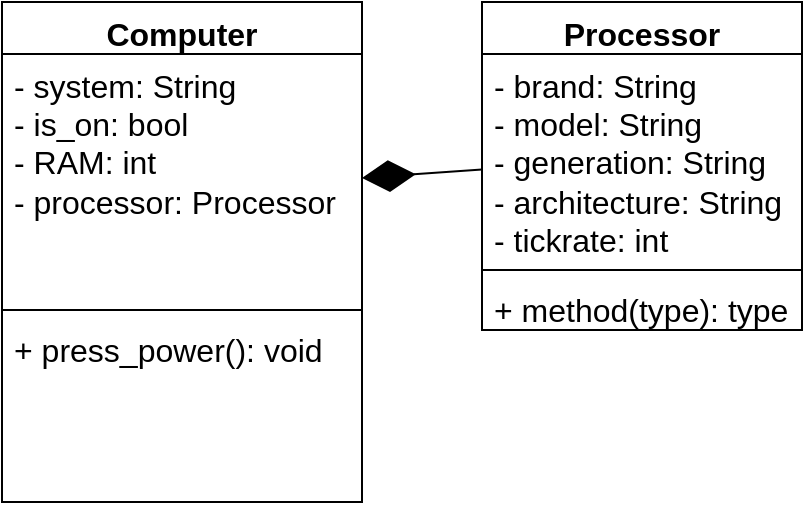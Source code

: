 <mxfile version="22.1.4" type="github">
  <diagram id="C5RBs43oDa-KdzZeNtuy" name="Page-1">
    <mxGraphModel dx="452" dy="572" grid="1" gridSize="10" guides="1" tooltips="1" connect="1" arrows="1" fold="1" page="1" pageScale="1" pageWidth="827" pageHeight="1169" math="0" shadow="0">
      <root>
        <mxCell id="WIyWlLk6GJQsqaUBKTNV-0" />
        <mxCell id="WIyWlLk6GJQsqaUBKTNV-1" parent="WIyWlLk6GJQsqaUBKTNV-0" />
        <mxCell id="9UlE0FL3r5vKeSEXAxfL-7" value="Computer" style="swimlane;fontStyle=1;align=center;verticalAlign=top;childLayout=stackLayout;horizontal=1;startSize=26;horizontalStack=0;resizeParent=1;resizeParentMax=0;resizeLast=0;collapsible=1;marginBottom=0;whiteSpace=wrap;html=1;fontSize=16;" vertex="1" parent="WIyWlLk6GJQsqaUBKTNV-1">
          <mxGeometry x="240" y="170" width="180" height="250" as="geometry" />
        </mxCell>
        <mxCell id="9UlE0FL3r5vKeSEXAxfL-8" value="- system: String&lt;br&gt;- is_on: bool&lt;br&gt;- RAM: int&lt;br&gt;- processor: Processor" style="text;strokeColor=none;fillColor=none;align=left;verticalAlign=top;spacingLeft=4;spacingRight=4;overflow=hidden;rotatable=0;points=[[0,0.5],[1,0.5]];portConstraint=eastwest;whiteSpace=wrap;html=1;fontSize=16;" vertex="1" parent="9UlE0FL3r5vKeSEXAxfL-7">
          <mxGeometry y="26" width="180" height="124" as="geometry" />
        </mxCell>
        <mxCell id="9UlE0FL3r5vKeSEXAxfL-9" value="" style="line;strokeWidth=1;fillColor=none;align=left;verticalAlign=middle;spacingTop=-1;spacingLeft=3;spacingRight=3;rotatable=0;labelPosition=right;points=[];portConstraint=eastwest;strokeColor=inherit;fontSize=16;" vertex="1" parent="9UlE0FL3r5vKeSEXAxfL-7">
          <mxGeometry y="150" width="180" height="8" as="geometry" />
        </mxCell>
        <mxCell id="9UlE0FL3r5vKeSEXAxfL-10" value="+ press_power(): void" style="text;strokeColor=none;fillColor=none;align=left;verticalAlign=top;spacingLeft=4;spacingRight=4;overflow=hidden;rotatable=0;points=[[0,0.5],[1,0.5]];portConstraint=eastwest;whiteSpace=wrap;html=1;fontSize=16;" vertex="1" parent="9UlE0FL3r5vKeSEXAxfL-7">
          <mxGeometry y="158" width="180" height="92" as="geometry" />
        </mxCell>
        <mxCell id="9UlE0FL3r5vKeSEXAxfL-11" value="Processor" style="swimlane;fontStyle=1;align=center;verticalAlign=top;childLayout=stackLayout;horizontal=1;startSize=26;horizontalStack=0;resizeParent=1;resizeParentMax=0;resizeLast=0;collapsible=1;marginBottom=0;whiteSpace=wrap;html=1;fontSize=16;" vertex="1" parent="WIyWlLk6GJQsqaUBKTNV-1">
          <mxGeometry x="480" y="170" width="160" height="164" as="geometry" />
        </mxCell>
        <mxCell id="9UlE0FL3r5vKeSEXAxfL-12" value="- brand: String&lt;br&gt;- model: String&lt;br&gt;- generation: String&lt;br&gt;- architecture: String&lt;br&gt;- tickrate: int" style="text;strokeColor=none;fillColor=none;align=left;verticalAlign=top;spacingLeft=4;spacingRight=4;overflow=hidden;rotatable=0;points=[[0,0.5],[1,0.5]];portConstraint=eastwest;whiteSpace=wrap;html=1;fontSize=16;" vertex="1" parent="9UlE0FL3r5vKeSEXAxfL-11">
          <mxGeometry y="26" width="160" height="104" as="geometry" />
        </mxCell>
        <mxCell id="9UlE0FL3r5vKeSEXAxfL-13" value="" style="line;strokeWidth=1;fillColor=none;align=left;verticalAlign=middle;spacingTop=-1;spacingLeft=3;spacingRight=3;rotatable=0;labelPosition=right;points=[];portConstraint=eastwest;strokeColor=inherit;fontSize=16;" vertex="1" parent="9UlE0FL3r5vKeSEXAxfL-11">
          <mxGeometry y="130" width="160" height="8" as="geometry" />
        </mxCell>
        <mxCell id="9UlE0FL3r5vKeSEXAxfL-14" value="+ method(type): type" style="text;strokeColor=none;fillColor=none;align=left;verticalAlign=top;spacingLeft=4;spacingRight=4;overflow=hidden;rotatable=0;points=[[0,0.5],[1,0.5]];portConstraint=eastwest;whiteSpace=wrap;html=1;fontSize=16;" vertex="1" parent="9UlE0FL3r5vKeSEXAxfL-11">
          <mxGeometry y="138" width="160" height="26" as="geometry" />
        </mxCell>
        <mxCell id="9UlE0FL3r5vKeSEXAxfL-19" value="" style="endArrow=diamondThin;endFill=1;endSize=24;html=1;rounded=0;fontSize=12;curved=1;entryX=1;entryY=0.5;entryDx=0;entryDy=0;" edge="1" parent="WIyWlLk6GJQsqaUBKTNV-1" source="9UlE0FL3r5vKeSEXAxfL-12" target="9UlE0FL3r5vKeSEXAxfL-8">
          <mxGeometry width="160" relative="1" as="geometry">
            <mxPoint x="350" y="360" as="sourcePoint" />
            <mxPoint x="510" y="360" as="targetPoint" />
          </mxGeometry>
        </mxCell>
      </root>
    </mxGraphModel>
  </diagram>
</mxfile>
